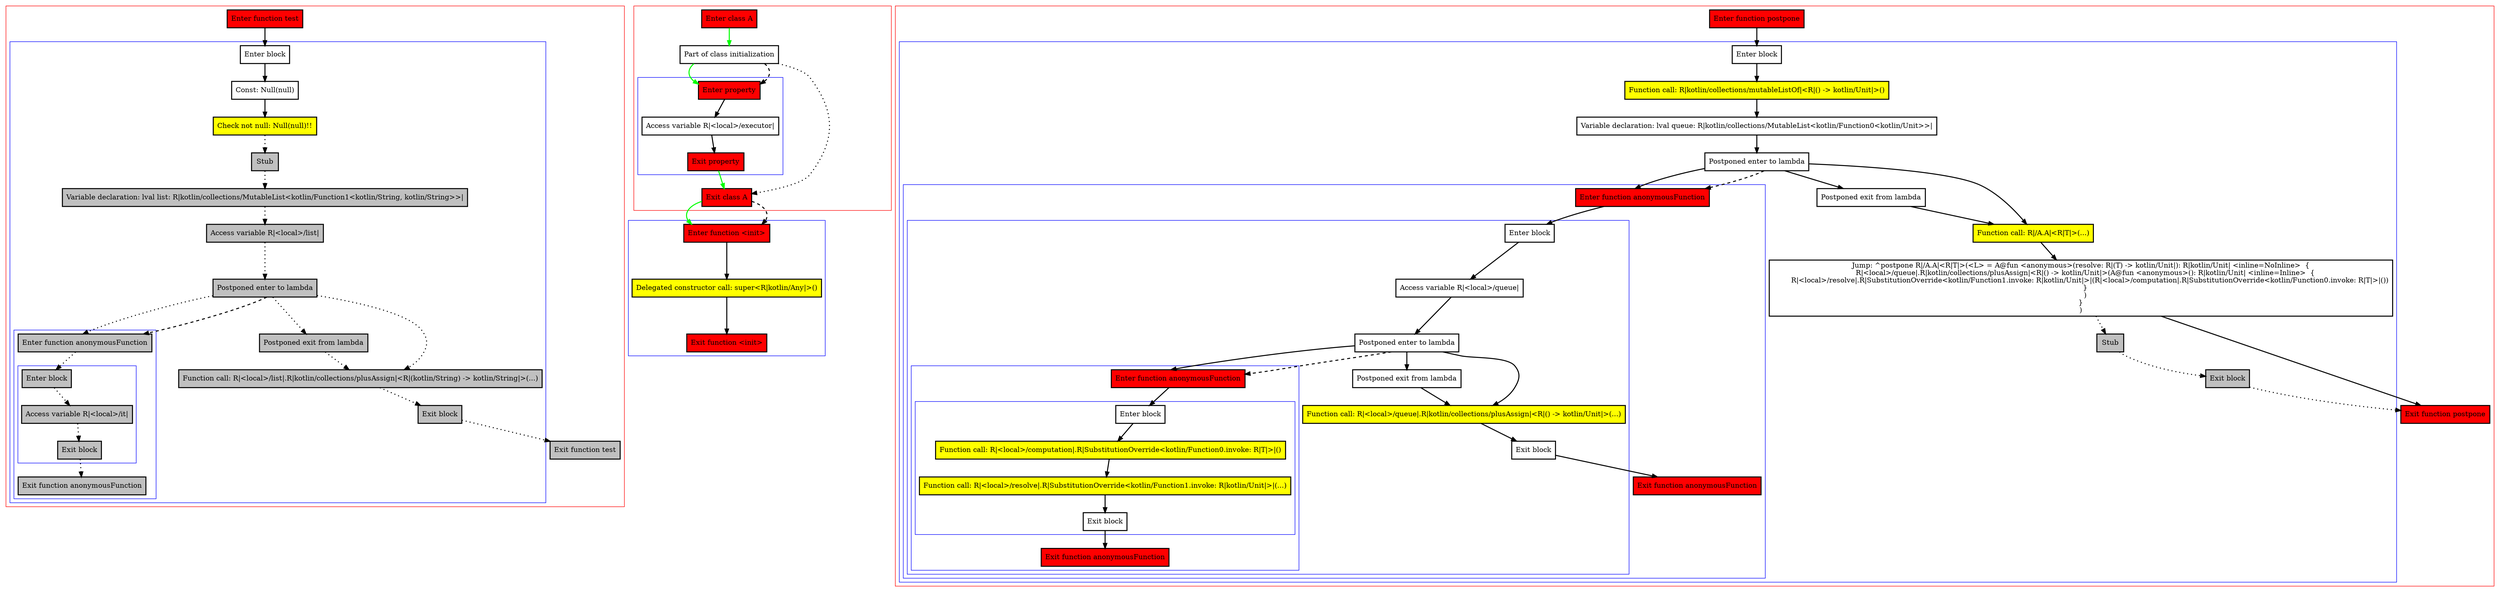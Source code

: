digraph plusAssignWithLambdaInRhs_kt {
    graph [nodesep=3]
    node [shape=box penwidth=2]
    edge [penwidth=2]

    subgraph cluster_0 {
        color=red
        0 [label="Enter function test" style="filled" fillcolor=red];
        subgraph cluster_1 {
            color=blue
            1 [label="Enter block"];
            2 [label="Const: Null(null)"];
            3 [label="Check not null: Null(null)!!" style="filled" fillcolor=yellow];
            4 [label="Stub" style="filled" fillcolor=gray];
            5 [label="Variable declaration: lval list: R|kotlin/collections/MutableList<kotlin/Function1<kotlin/String, kotlin/String>>|" style="filled" fillcolor=gray];
            6 [label="Access variable R|<local>/list|" style="filled" fillcolor=gray];
            7 [label="Postponed enter to lambda" style="filled" fillcolor=gray];
            subgraph cluster_2 {
                color=blue
                12 [label="Enter function anonymousFunction" style="filled" fillcolor=red style="filled" fillcolor=gray];
                subgraph cluster_3 {
                    color=blue
                    13 [label="Enter block" style="filled" fillcolor=gray];
                    14 [label="Access variable R|<local>/it|" style="filled" fillcolor=gray];
                    15 [label="Exit block" style="filled" fillcolor=gray];
                }
                16 [label="Exit function anonymousFunction" style="filled" fillcolor=red style="filled" fillcolor=gray];
            }
            8 [label="Postponed exit from lambda" style="filled" fillcolor=gray];
            9 [label="Function call: R|<local>/list|.R|kotlin/collections/plusAssign|<R|(kotlin/String) -> kotlin/String|>(...)" style="filled" fillcolor=gray];
            10 [label="Exit block" style="filled" fillcolor=gray];
        }
        11 [label="Exit function test" style="filled" fillcolor=red style="filled" fillcolor=gray];
    }
    0 -> {1};
    1 -> {2};
    2 -> {3};
    3 -> {4} [style=dotted];
    4 -> {5} [style=dotted];
    5 -> {6} [style=dotted];
    6 -> {7} [style=dotted];
    7 -> {8 9 12} [style=dotted];
    7 -> {12} [style=dashed];
    8 -> {9} [style=dotted];
    9 -> {10} [style=dotted];
    10 -> {11} [style=dotted];
    12 -> {13} [style=dotted];
    13 -> {14} [style=dotted];
    14 -> {15} [style=dotted];
    15 -> {16} [style=dotted];

    subgraph cluster_4 {
        color=red
        23 [label="Enter class A" style="filled" fillcolor=red];
        24 [label="Part of class initialization"];
        subgraph cluster_5 {
            color=blue
            20 [label="Enter property" style="filled" fillcolor=red];
            21 [label="Access variable R|<local>/executor|"];
            22 [label="Exit property" style="filled" fillcolor=red];
        }
        25 [label="Exit class A" style="filled" fillcolor=red];
    }
    subgraph cluster_6 {
        color=blue
        17 [label="Enter function <init>" style="filled" fillcolor=red];
        18 [label="Delegated constructor call: super<R|kotlin/Any|>()" style="filled" fillcolor=yellow];
        19 [label="Exit function <init>" style="filled" fillcolor=red];
    }
    23 -> {24} [color=green];
    24 -> {20} [color=green];
    24 -> {25} [style=dotted];
    24 -> {20} [style=dashed];
    25 -> {17} [color=green];
    25 -> {17} [style=dashed];
    20 -> {21};
    21 -> {22};
    22 -> {25} [color=green];
    17 -> {18};
    18 -> {19};

    subgraph cluster_7 {
        color=red
        26 [label="Enter function postpone" style="filled" fillcolor=red];
        subgraph cluster_8 {
            color=blue
            27 [label="Enter block"];
            28 [label="Function call: R|kotlin/collections/mutableListOf|<R|() -> kotlin/Unit|>()" style="filled" fillcolor=yellow];
            29 [label="Variable declaration: lval queue: R|kotlin/collections/MutableList<kotlin/Function0<kotlin/Unit>>|"];
            30 [label="Postponed enter to lambda"];
            subgraph cluster_9 {
                color=blue
                37 [label="Enter function anonymousFunction" style="filled" fillcolor=red];
                subgraph cluster_10 {
                    color=blue
                    38 [label="Enter block"];
                    39 [label="Access variable R|<local>/queue|"];
                    40 [label="Postponed enter to lambda"];
                    subgraph cluster_11 {
                        color=blue
                        45 [label="Enter function anonymousFunction" style="filled" fillcolor=red];
                        subgraph cluster_12 {
                            color=blue
                            46 [label="Enter block"];
                            47 [label="Function call: R|<local>/computation|.R|SubstitutionOverride<kotlin/Function0.invoke: R|T|>|()" style="filled" fillcolor=yellow];
                            48 [label="Function call: R|<local>/resolve|.R|SubstitutionOverride<kotlin/Function1.invoke: R|kotlin/Unit|>|(...)" style="filled" fillcolor=yellow];
                            49 [label="Exit block"];
                        }
                        50 [label="Exit function anonymousFunction" style="filled" fillcolor=red];
                    }
                    41 [label="Postponed exit from lambda"];
                    42 [label="Function call: R|<local>/queue|.R|kotlin/collections/plusAssign|<R|() -> kotlin/Unit|>(...)" style="filled" fillcolor=yellow];
                    43 [label="Exit block"];
                }
                44 [label="Exit function anonymousFunction" style="filled" fillcolor=red];
            }
            31 [label="Postponed exit from lambda"];
            32 [label="Function call: R|/A.A|<R|T|>(...)" style="filled" fillcolor=yellow];
            33 [label="Jump: ^postpone R|/A.A|<R|T|>(<L> = A@fun <anonymous>(resolve: R|(T) -> kotlin/Unit|): R|kotlin/Unit| <inline=NoInline>  {
    R|<local>/queue|.R|kotlin/collections/plusAssign|<R|() -> kotlin/Unit|>(A@fun <anonymous>(): R|kotlin/Unit| <inline=Inline>  {
        R|<local>/resolve|.R|SubstitutionOverride<kotlin/Function1.invoke: R|kotlin/Unit|>|(R|<local>/computation|.R|SubstitutionOverride<kotlin/Function0.invoke: R|T|>|())
    }
    )
}
)"];
            34 [label="Stub" style="filled" fillcolor=gray];
            35 [label="Exit block" style="filled" fillcolor=gray];
        }
        36 [label="Exit function postpone" style="filled" fillcolor=red];
    }
    26 -> {27};
    27 -> {28};
    28 -> {29};
    29 -> {30};
    30 -> {31 32 37};
    30 -> {37} [style=dashed];
    31 -> {32};
    32 -> {33};
    33 -> {36};
    33 -> {34} [style=dotted];
    34 -> {35} [style=dotted];
    35 -> {36} [style=dotted];
    37 -> {38};
    38 -> {39};
    39 -> {40};
    40 -> {41 42 45};
    40 -> {45} [style=dashed];
    41 -> {42};
    42 -> {43};
    43 -> {44};
    45 -> {46};
    46 -> {47};
    47 -> {48};
    48 -> {49};
    49 -> {50};

}
